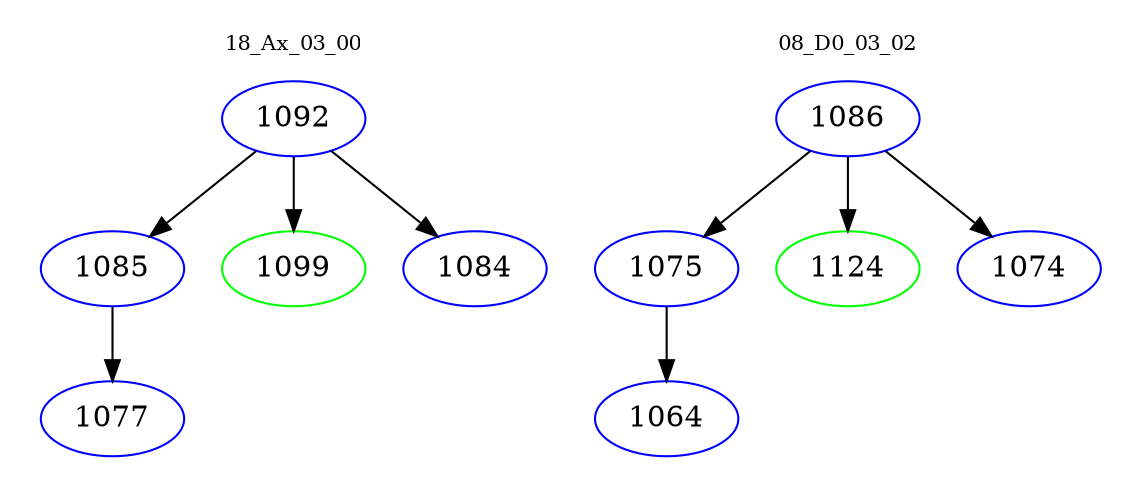 digraph{
subgraph cluster_0 {
color = white
label = "18_Ax_03_00";
fontsize=10;
T0_1092 [label="1092", color="blue"]
T0_1092 -> T0_1085 [color="black"]
T0_1085 [label="1085", color="blue"]
T0_1085 -> T0_1077 [color="black"]
T0_1077 [label="1077", color="blue"]
T0_1092 -> T0_1099 [color="black"]
T0_1099 [label="1099", color="green"]
T0_1092 -> T0_1084 [color="black"]
T0_1084 [label="1084", color="blue"]
}
subgraph cluster_1 {
color = white
label = "08_D0_03_02";
fontsize=10;
T1_1086 [label="1086", color="blue"]
T1_1086 -> T1_1075 [color="black"]
T1_1075 [label="1075", color="blue"]
T1_1075 -> T1_1064 [color="black"]
T1_1064 [label="1064", color="blue"]
T1_1086 -> T1_1124 [color="black"]
T1_1124 [label="1124", color="green"]
T1_1086 -> T1_1074 [color="black"]
T1_1074 [label="1074", color="blue"]
}
}
